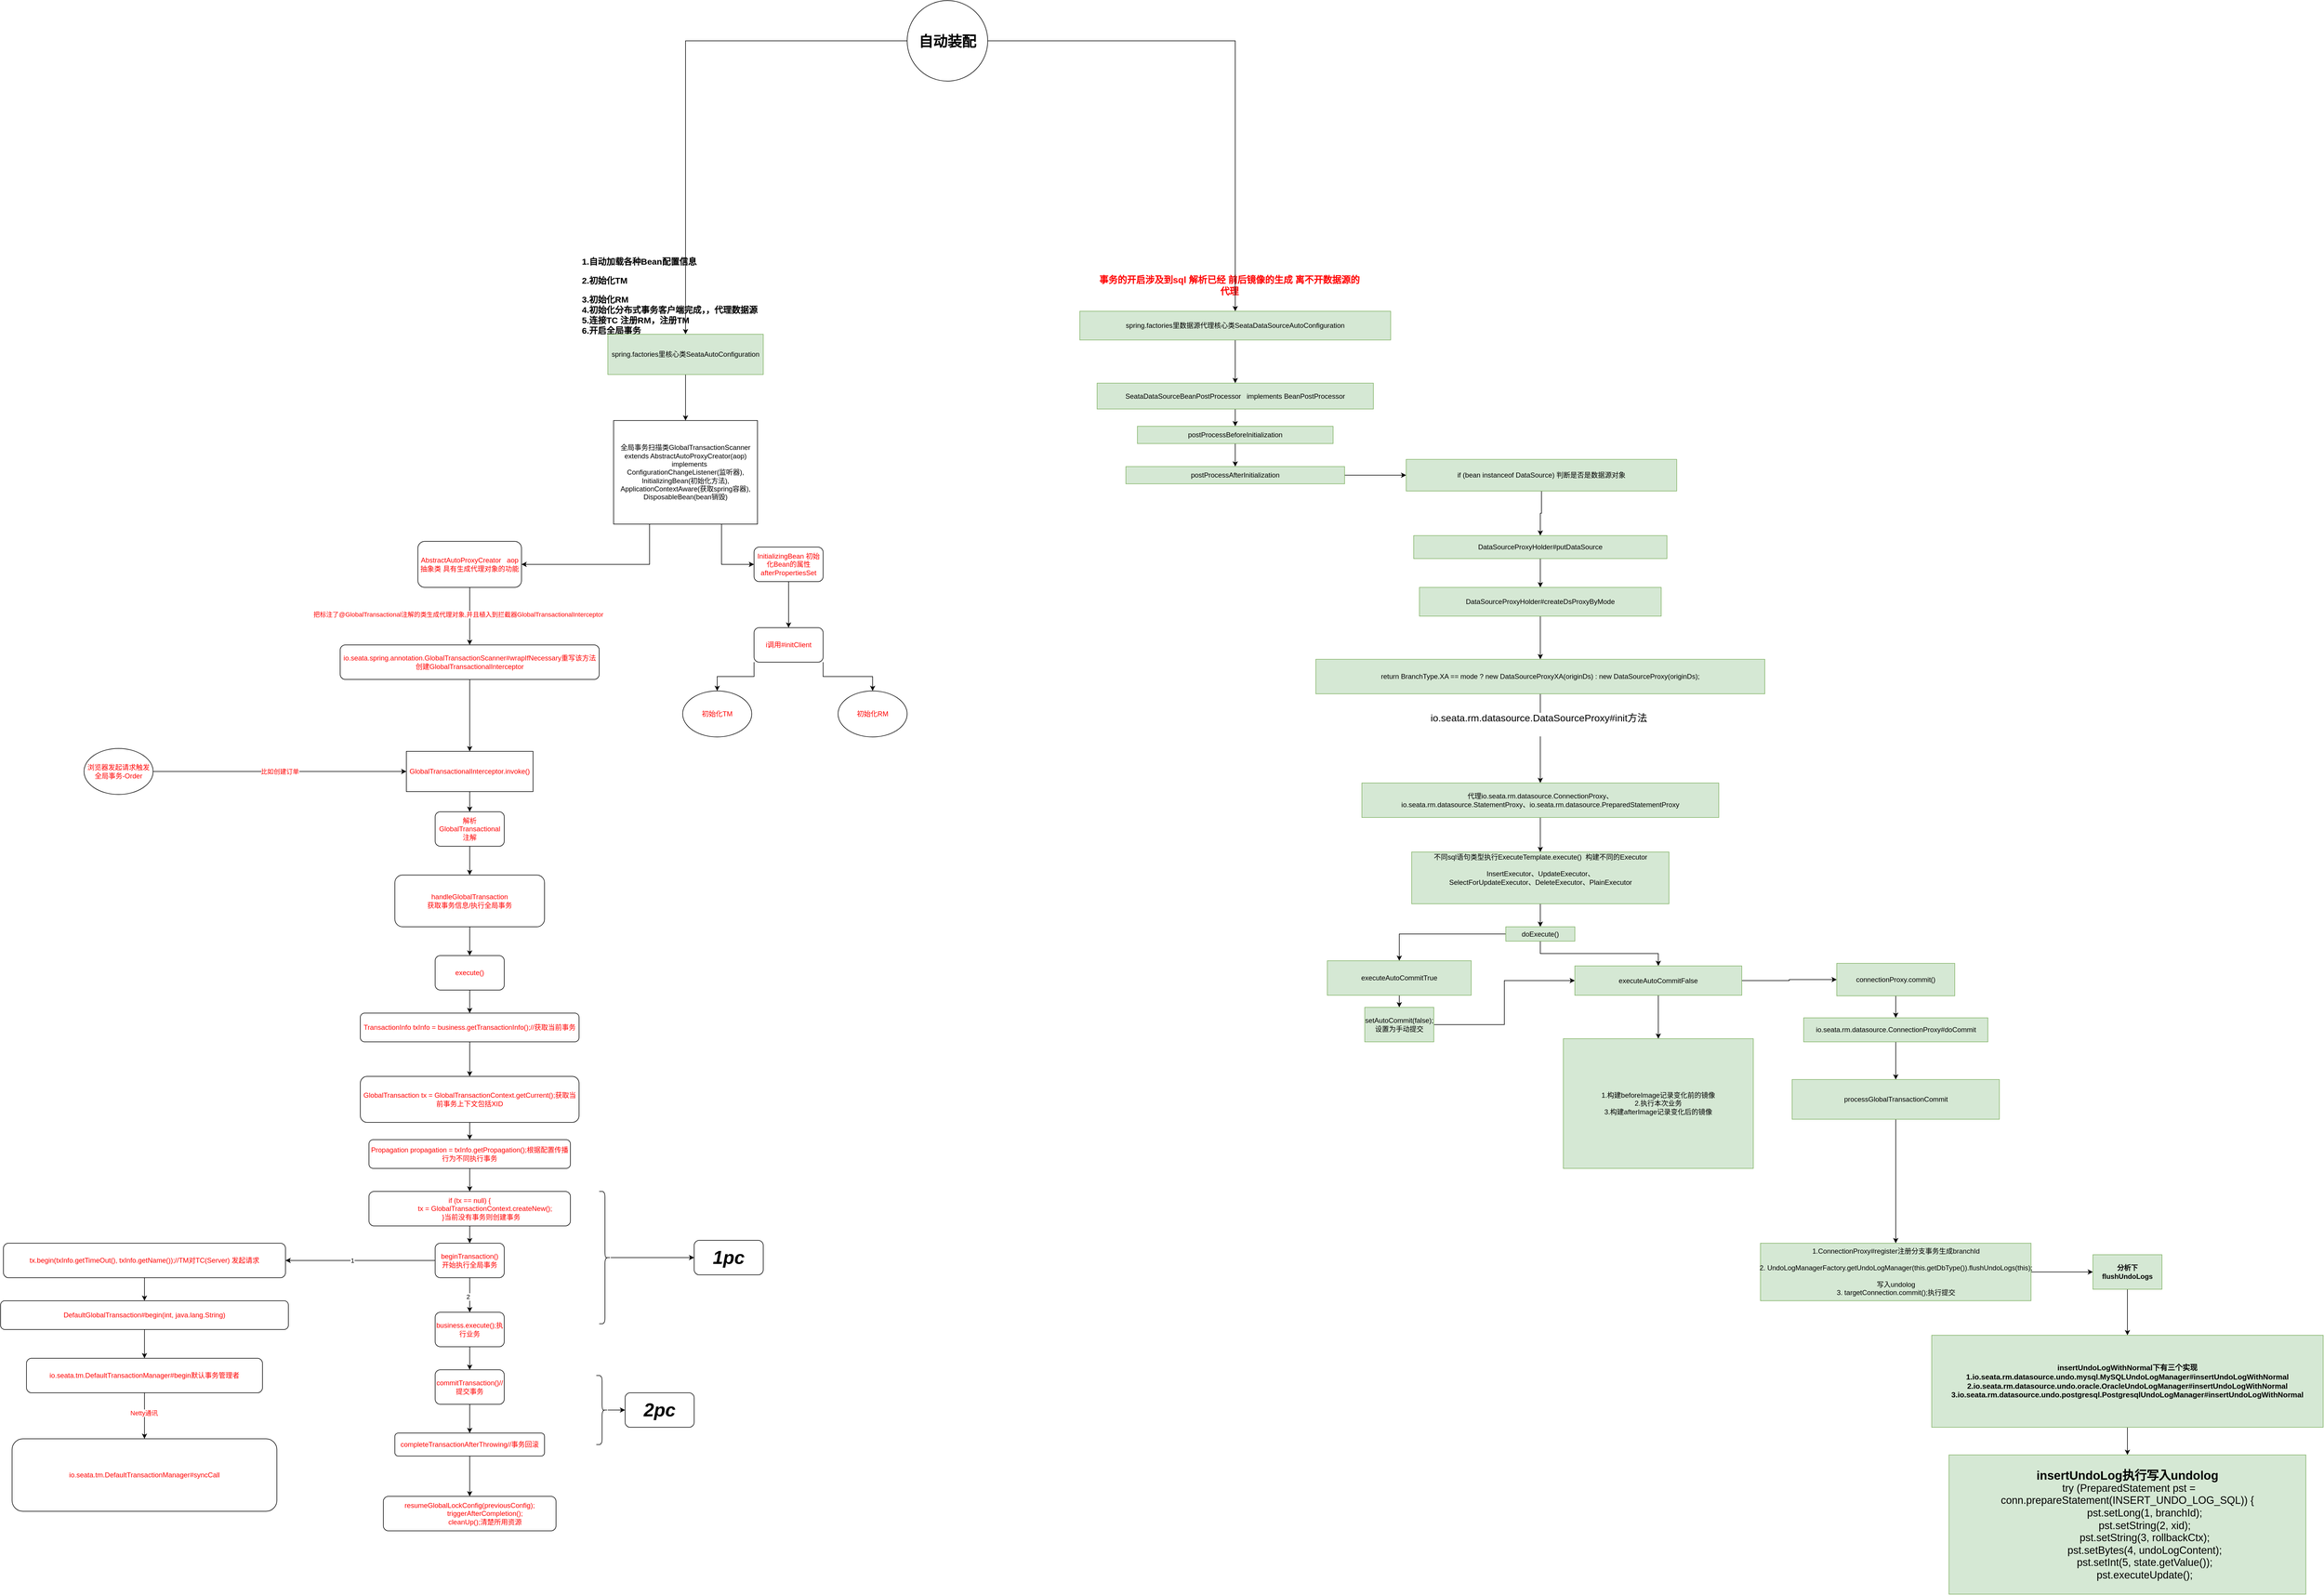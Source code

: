 <mxfile version="24.4.3" type="github">
  <diagram name="第 1 页" id="ZycuExzJnoT6AE0Q76C5">
    <mxGraphModel dx="2848" dy="1826" grid="1" gridSize="10" guides="1" tooltips="1" connect="1" arrows="1" fold="1" page="1" pageScale="1" pageWidth="827" pageHeight="1169" math="0" shadow="0">
      <root>
        <mxCell id="0" />
        <mxCell id="1" parent="0" />
        <mxCell id="teYCJ3rC2_9tq7Tjygq5-1" value="&lt;p style=&quot;font-size: 15px;&quot;&gt;&lt;font style=&quot;font-size: 15px;&quot;&gt;&lt;b&gt;1.自动加载各种Bean配置信息&lt;/b&gt;&lt;/font&gt;&lt;/p&gt;&lt;p style=&quot;font-size: 15px;&quot;&gt;&lt;span style=&quot;background-color: initial;&quot;&gt;&lt;font style=&quot;font-size: 15px;&quot;&gt;&lt;b&gt;2.初始化TM&lt;/b&gt;&lt;/font&gt;&lt;/span&gt;&lt;/p&gt;&lt;div style=&quot;font-size: 15px;&quot;&gt;&lt;font style=&quot;font-size: 15px;&quot;&gt;&lt;b&gt;3.初始化RM&lt;/b&gt;&lt;/font&gt;&lt;/div&gt;&lt;div style=&quot;font-size: 15px;&quot;&gt;&lt;font style=&quot;font-size: 15px;&quot;&gt;&lt;b&gt;4.初始化分布式事务客户端完成，，代理数据源&lt;/b&gt;&lt;/font&gt;&lt;/div&gt;&lt;div style=&quot;font-size: 15px;&quot;&gt;&lt;font style=&quot;font-size: 15px;&quot;&gt;&lt;b&gt;5.连接TC 注册RM，注册TM&lt;/b&gt;&lt;/font&gt;&lt;/div&gt;&lt;div style=&quot;font-size: 15px;&quot;&gt;&lt;font style=&quot;font-size: 15px;&quot;&gt;&lt;b&gt;6.开启全局事务&lt;/b&gt;&lt;/font&gt;&lt;/div&gt;" style="text;html=1;strokeColor=none;fillColor=none;spacing=5;spacingTop=-20;whiteSpace=wrap;overflow=hidden;rounded=0;" parent="1" vertex="1">
          <mxGeometry x="-10" y="-60" width="400" height="140" as="geometry" />
        </mxCell>
        <mxCell id="teYCJ3rC2_9tq7Tjygq5-4" value="" style="edgeStyle=orthogonalEdgeStyle;rounded=0;orthogonalLoop=1;jettySize=auto;html=1;" parent="1" source="teYCJ3rC2_9tq7Tjygq5-2" target="teYCJ3rC2_9tq7Tjygq5-3" edge="1">
          <mxGeometry relative="1" as="geometry" />
        </mxCell>
        <mxCell id="teYCJ3rC2_9tq7Tjygq5-2" value="spring.factories里核心类SeataAutoConfiguration" style="text;html=1;strokeColor=#82b366;fillColor=#d5e8d4;align=center;verticalAlign=middle;whiteSpace=wrap;rounded=0;" parent="1" vertex="1">
          <mxGeometry x="40" y="80" width="270" height="70" as="geometry" />
        </mxCell>
        <mxCell id="teYCJ3rC2_9tq7Tjygq5-8" style="edgeStyle=orthogonalEdgeStyle;rounded=0;orthogonalLoop=1;jettySize=auto;html=1;exitX=0.75;exitY=1;exitDx=0;exitDy=0;entryX=0;entryY=0.5;entryDx=0;entryDy=0;fontColor=#FF0000;" parent="1" source="teYCJ3rC2_9tq7Tjygq5-3" target="teYCJ3rC2_9tq7Tjygq5-6" edge="1">
          <mxGeometry relative="1" as="geometry" />
        </mxCell>
        <mxCell id="teYCJ3rC2_9tq7Tjygq5-9" style="edgeStyle=orthogonalEdgeStyle;rounded=0;orthogonalLoop=1;jettySize=auto;html=1;exitX=0.25;exitY=1;exitDx=0;exitDy=0;entryX=1;entryY=0.5;entryDx=0;entryDy=0;fontColor=#FF0000;" parent="1" source="teYCJ3rC2_9tq7Tjygq5-3" target="teYCJ3rC2_9tq7Tjygq5-5" edge="1">
          <mxGeometry relative="1" as="geometry" />
        </mxCell>
        <mxCell id="teYCJ3rC2_9tq7Tjygq5-3" value="全局事务扫描类GlobalTransactionScanner extends AbstractAutoProxyCreator(aop)&lt;div&gt;&amp;nbsp; &amp;nbsp; implements ConfigurationChangeListener(监听器), InitializingBean(初始化方法), ApplicationContextAware(获取spring容器), DisposableBean(bean销毁)&lt;/div&gt;" style="whiteSpace=wrap;html=1;" parent="1" vertex="1">
          <mxGeometry x="50" y="230" width="250" height="180" as="geometry" />
        </mxCell>
        <mxCell id="teYCJ3rC2_9tq7Tjygq5-11" value="" style="edgeStyle=orthogonalEdgeStyle;rounded=0;orthogonalLoop=1;jettySize=auto;html=1;fontColor=#FF0000;" parent="1" source="teYCJ3rC2_9tq7Tjygq5-5" target="teYCJ3rC2_9tq7Tjygq5-10" edge="1">
          <mxGeometry relative="1" as="geometry" />
        </mxCell>
        <mxCell id="teYCJ3rC2_9tq7Tjygq5-12" value="把标注了@GlobalTransactional注解的类生成代理对象,并且植入到拦截器GlobalTransactionalInterceptor" style="edgeLabel;html=1;align=center;verticalAlign=middle;resizable=0;points=[];fontColor=#FF0000;" parent="teYCJ3rC2_9tq7Tjygq5-11" vertex="1" connectable="0">
          <mxGeometry x="-0.064" y="1" relative="1" as="geometry">
            <mxPoint x="-21" as="offset" />
          </mxGeometry>
        </mxCell>
        <mxCell id="teYCJ3rC2_9tq7Tjygq5-5" value="&lt;font color=&quot;#ff0000&quot;&gt;AbstractAutoProxyCreator&amp;nbsp; &amp;nbsp;aop抽象类 具有生成代理对象的功能&lt;/font&gt;" style="rounded=1;whiteSpace=wrap;html=1;" parent="1" vertex="1">
          <mxGeometry x="-290" y="440" width="180" height="80" as="geometry" />
        </mxCell>
        <mxCell id="teYCJ3rC2_9tq7Tjygq5-14" value="" style="edgeStyle=orthogonalEdgeStyle;rounded=0;orthogonalLoop=1;jettySize=auto;html=1;fontColor=#FF0000;" parent="1" source="teYCJ3rC2_9tq7Tjygq5-6" target="teYCJ3rC2_9tq7Tjygq5-13" edge="1">
          <mxGeometry relative="1" as="geometry" />
        </mxCell>
        <mxCell id="teYCJ3rC2_9tq7Tjygq5-6" value="InitializingBean 初始化Bean的属性 afterPropertiesSet" style="rounded=1;whiteSpace=wrap;html=1;fontColor=#FF0000;" parent="1" vertex="1">
          <mxGeometry x="294" y="450" width="120" height="60" as="geometry" />
        </mxCell>
        <mxCell id="teYCJ3rC2_9tq7Tjygq5-23" style="edgeStyle=orthogonalEdgeStyle;rounded=0;orthogonalLoop=1;jettySize=auto;html=1;exitX=0.5;exitY=1;exitDx=0;exitDy=0;entryX=0.5;entryY=0;entryDx=0;entryDy=0;fontColor=#FF0000;" parent="1" source="teYCJ3rC2_9tq7Tjygq5-10" target="teYCJ3rC2_9tq7Tjygq5-20" edge="1">
          <mxGeometry relative="1" as="geometry" />
        </mxCell>
        <mxCell id="teYCJ3rC2_9tq7Tjygq5-10" value="io.seata.spring.annotation.GlobalTransactionScanner#wrapIfNecessary重写该方法&lt;br&gt;创建GlobalTransactionalInterceptor" style="rounded=1;whiteSpace=wrap;html=1;fontColor=#FF0000;" parent="1" vertex="1">
          <mxGeometry x="-425" y="620" width="450" height="60" as="geometry" />
        </mxCell>
        <mxCell id="teYCJ3rC2_9tq7Tjygq5-17" style="edgeStyle=orthogonalEdgeStyle;rounded=0;orthogonalLoop=1;jettySize=auto;html=1;exitX=0;exitY=1;exitDx=0;exitDy=0;fontColor=#FF0000;" parent="1" source="teYCJ3rC2_9tq7Tjygq5-13" target="teYCJ3rC2_9tq7Tjygq5-15" edge="1">
          <mxGeometry relative="1" as="geometry" />
        </mxCell>
        <mxCell id="teYCJ3rC2_9tq7Tjygq5-18" style="edgeStyle=orthogonalEdgeStyle;rounded=0;orthogonalLoop=1;jettySize=auto;html=1;exitX=1;exitY=1;exitDx=0;exitDy=0;fontColor=#FF0000;" parent="1" source="teYCJ3rC2_9tq7Tjygq5-13" target="teYCJ3rC2_9tq7Tjygq5-16" edge="1">
          <mxGeometry relative="1" as="geometry" />
        </mxCell>
        <mxCell id="teYCJ3rC2_9tq7Tjygq5-13" value="i调用#initClient" style="rounded=1;whiteSpace=wrap;html=1;fontColor=#FF0000;" parent="1" vertex="1">
          <mxGeometry x="294" y="590" width="120" height="60" as="geometry" />
        </mxCell>
        <mxCell id="teYCJ3rC2_9tq7Tjygq5-15" value="初始化TM" style="ellipse;whiteSpace=wrap;html=1;fontColor=#FF0000;" parent="1" vertex="1">
          <mxGeometry x="170" y="700" width="120" height="80" as="geometry" />
        </mxCell>
        <mxCell id="teYCJ3rC2_9tq7Tjygq5-16" value="初始化RM" style="ellipse;whiteSpace=wrap;html=1;fontColor=#FF0000;" parent="1" vertex="1">
          <mxGeometry x="440" y="700" width="120" height="80" as="geometry" />
        </mxCell>
        <mxCell id="teYCJ3rC2_9tq7Tjygq5-21" value="比如创建订单" style="edgeStyle=orthogonalEdgeStyle;rounded=0;orthogonalLoop=1;jettySize=auto;html=1;fontColor=#FF0000;" parent="1" source="teYCJ3rC2_9tq7Tjygq5-19" target="teYCJ3rC2_9tq7Tjygq5-20" edge="1">
          <mxGeometry relative="1" as="geometry" />
        </mxCell>
        <mxCell id="teYCJ3rC2_9tq7Tjygq5-19" value="浏览器发起请求触发全局事务-Order" style="ellipse;whiteSpace=wrap;html=1;fontColor=#FF0000;" parent="1" vertex="1">
          <mxGeometry x="-870" y="800" width="120" height="80" as="geometry" />
        </mxCell>
        <mxCell id="teYCJ3rC2_9tq7Tjygq5-25" value="" style="edgeStyle=orthogonalEdgeStyle;rounded=0;orthogonalLoop=1;jettySize=auto;html=1;fontColor=#FF0000;" parent="1" source="teYCJ3rC2_9tq7Tjygq5-20" target="teYCJ3rC2_9tq7Tjygq5-24" edge="1">
          <mxGeometry relative="1" as="geometry" />
        </mxCell>
        <mxCell id="teYCJ3rC2_9tq7Tjygq5-20" value="GlobalTransactionalInterceptor.invoke()" style="whiteSpace=wrap;html=1;fontColor=#FF0000;" parent="1" vertex="1">
          <mxGeometry x="-310" y="805" width="220" height="70" as="geometry" />
        </mxCell>
        <mxCell id="teYCJ3rC2_9tq7Tjygq5-27" value="" style="edgeStyle=orthogonalEdgeStyle;rounded=0;orthogonalLoop=1;jettySize=auto;html=1;fontColor=#FF0000;" parent="1" source="teYCJ3rC2_9tq7Tjygq5-24" target="teYCJ3rC2_9tq7Tjygq5-26" edge="1">
          <mxGeometry relative="1" as="geometry" />
        </mxCell>
        <mxCell id="teYCJ3rC2_9tq7Tjygq5-24" value="解析GlobalTransactional注解" style="rounded=1;whiteSpace=wrap;html=1;fontColor=#FF0000;" parent="1" vertex="1">
          <mxGeometry x="-260" y="910" width="120" height="60" as="geometry" />
        </mxCell>
        <mxCell id="teYCJ3rC2_9tq7Tjygq5-29" value="" style="edgeStyle=orthogonalEdgeStyle;rounded=0;orthogonalLoop=1;jettySize=auto;html=1;fontColor=#FF0000;" parent="1" source="teYCJ3rC2_9tq7Tjygq5-26" target="teYCJ3rC2_9tq7Tjygq5-28" edge="1">
          <mxGeometry relative="1" as="geometry" />
        </mxCell>
        <mxCell id="teYCJ3rC2_9tq7Tjygq5-26" value="handleGlobalTransaction&lt;br&gt;获取事务信息/执行全局事务" style="rounded=1;whiteSpace=wrap;html=1;fontColor=#FF0000;" parent="1" vertex="1">
          <mxGeometry x="-330" y="1020" width="260" height="90" as="geometry" />
        </mxCell>
        <mxCell id="teYCJ3rC2_9tq7Tjygq5-44" value="" style="edgeStyle=orthogonalEdgeStyle;rounded=0;orthogonalLoop=1;jettySize=auto;html=1;fontColor=#FF0000;" parent="1" source="teYCJ3rC2_9tq7Tjygq5-28" target="teYCJ3rC2_9tq7Tjygq5-40" edge="1">
          <mxGeometry relative="1" as="geometry" />
        </mxCell>
        <mxCell id="teYCJ3rC2_9tq7Tjygq5-28" value="execute()" style="rounded=1;whiteSpace=wrap;html=1;fontColor=#FF0000;" parent="1" vertex="1">
          <mxGeometry x="-260" y="1160" width="120" height="60" as="geometry" />
        </mxCell>
        <mxCell id="teYCJ3rC2_9tq7Tjygq5-33" value="" style="edgeStyle=orthogonalEdgeStyle;rounded=0;orthogonalLoop=1;jettySize=auto;html=1;fontColor=#FF0000;" parent="1" source="teYCJ3rC2_9tq7Tjygq5-30" target="teYCJ3rC2_9tq7Tjygq5-32" edge="1">
          <mxGeometry relative="1" as="geometry" />
        </mxCell>
        <mxCell id="bbbpKGn0UcV9-m-uiWOn-2" value="2" style="edgeLabel;html=1;align=center;verticalAlign=middle;resizable=0;points=[];" vertex="1" connectable="0" parent="teYCJ3rC2_9tq7Tjygq5-33">
          <mxGeometry x="0.079" y="-3" relative="1" as="geometry">
            <mxPoint as="offset" />
          </mxGeometry>
        </mxCell>
        <mxCell id="teYCJ3rC2_9tq7Tjygq5-57" value="" style="edgeStyle=orthogonalEdgeStyle;rounded=0;orthogonalLoop=1;jettySize=auto;html=1;fontColor=#FF0000;" parent="1" source="teYCJ3rC2_9tq7Tjygq5-30" target="teYCJ3rC2_9tq7Tjygq5-56" edge="1">
          <mxGeometry relative="1" as="geometry" />
        </mxCell>
        <mxCell id="bbbpKGn0UcV9-m-uiWOn-1" value="1" style="edgeLabel;html=1;align=center;verticalAlign=middle;resizable=0;points=[];" vertex="1" connectable="0" parent="teYCJ3rC2_9tq7Tjygq5-57">
          <mxGeometry x="0.111" relative="1" as="geometry">
            <mxPoint as="offset" />
          </mxGeometry>
        </mxCell>
        <mxCell id="teYCJ3rC2_9tq7Tjygq5-30" value="beginTransaction()&lt;br&gt;开始执行全局事务" style="rounded=1;whiteSpace=wrap;html=1;fontColor=#FF0000;" parent="1" vertex="1">
          <mxGeometry x="-260" y="1660" width="120" height="60" as="geometry" />
        </mxCell>
        <mxCell id="teYCJ3rC2_9tq7Tjygq5-45" value="" style="edgeStyle=orthogonalEdgeStyle;rounded=0;orthogonalLoop=1;jettySize=auto;html=1;fontColor=#FF0000;" parent="1" source="teYCJ3rC2_9tq7Tjygq5-32" target="teYCJ3rC2_9tq7Tjygq5-36" edge="1">
          <mxGeometry relative="1" as="geometry" />
        </mxCell>
        <mxCell id="teYCJ3rC2_9tq7Tjygq5-32" value="business.execute();执行业务" style="rounded=1;whiteSpace=wrap;html=1;fontColor=#FF0000;" parent="1" vertex="1">
          <mxGeometry x="-260" y="1780" width="120" height="60" as="geometry" />
        </mxCell>
        <mxCell id="teYCJ3rC2_9tq7Tjygq5-43" value="" style="edgeStyle=orthogonalEdgeStyle;rounded=0;orthogonalLoop=1;jettySize=auto;html=1;fontColor=#FF0000;" parent="1" source="teYCJ3rC2_9tq7Tjygq5-34" target="teYCJ3rC2_9tq7Tjygq5-38" edge="1">
          <mxGeometry relative="1" as="geometry" />
        </mxCell>
        <mxCell id="teYCJ3rC2_9tq7Tjygq5-34" value="completeTransactionAfterThrowing//事务回滚" style="rounded=1;whiteSpace=wrap;html=1;fontColor=#FF0000;" parent="1" vertex="1">
          <mxGeometry x="-330" y="1990" width="260" height="40" as="geometry" />
        </mxCell>
        <mxCell id="teYCJ3rC2_9tq7Tjygq5-42" value="" style="edgeStyle=orthogonalEdgeStyle;rounded=0;orthogonalLoop=1;jettySize=auto;html=1;fontColor=#FF0000;" parent="1" source="teYCJ3rC2_9tq7Tjygq5-36" target="teYCJ3rC2_9tq7Tjygq5-34" edge="1">
          <mxGeometry relative="1" as="geometry" />
        </mxCell>
        <mxCell id="teYCJ3rC2_9tq7Tjygq5-36" value="commitTransaction()//提交事务" style="rounded=1;whiteSpace=wrap;html=1;fontColor=#FF0000;" parent="1" vertex="1">
          <mxGeometry x="-260" y="1880" width="120" height="60" as="geometry" />
        </mxCell>
        <mxCell id="teYCJ3rC2_9tq7Tjygq5-38" value="&lt;div&gt;resumeGlobalLockConfig(previousConfig);&lt;/div&gt;&lt;div&gt;&amp;nbsp; &amp;nbsp; &amp;nbsp; &amp;nbsp; &amp;nbsp; &amp;nbsp; &amp;nbsp; &amp;nbsp; triggerAfterCompletion();&lt;/div&gt;&amp;nbsp; &amp;nbsp; &amp;nbsp; &amp;nbsp; &amp;nbsp; &amp;nbsp; &amp;nbsp; &amp;nbsp; cleanUp();清楚所用资源" style="rounded=1;whiteSpace=wrap;html=1;fontColor=#FF0000;" parent="1" vertex="1">
          <mxGeometry x="-350" y="2100" width="300" height="60" as="geometry" />
        </mxCell>
        <mxCell id="teYCJ3rC2_9tq7Tjygq5-48" value="" style="edgeStyle=orthogonalEdgeStyle;rounded=0;orthogonalLoop=1;jettySize=auto;html=1;fontColor=#FF0000;" parent="1" source="teYCJ3rC2_9tq7Tjygq5-40" target="teYCJ3rC2_9tq7Tjygq5-47" edge="1">
          <mxGeometry relative="1" as="geometry" />
        </mxCell>
        <mxCell id="teYCJ3rC2_9tq7Tjygq5-40" value="TransactionInfo txInfo = business.getTransactionInfo();//获取当前事务" style="rounded=1;whiteSpace=wrap;html=1;fontColor=#FF0000;" parent="1" vertex="1">
          <mxGeometry x="-390" y="1260" width="380" height="50" as="geometry" />
        </mxCell>
        <mxCell id="teYCJ3rC2_9tq7Tjygq5-50" value="" style="edgeStyle=orthogonalEdgeStyle;rounded=0;orthogonalLoop=1;jettySize=auto;html=1;fontColor=#FF0000;" parent="1" source="teYCJ3rC2_9tq7Tjygq5-47" target="teYCJ3rC2_9tq7Tjygq5-49" edge="1">
          <mxGeometry relative="1" as="geometry" />
        </mxCell>
        <mxCell id="teYCJ3rC2_9tq7Tjygq5-47" value="GlobalTransaction tx = GlobalTransactionContext.getCurrent();获取当前事务上下文包括XID" style="rounded=1;whiteSpace=wrap;html=1;fontColor=#FF0000;" parent="1" vertex="1">
          <mxGeometry x="-390" y="1370" width="380" height="80" as="geometry" />
        </mxCell>
        <mxCell id="teYCJ3rC2_9tq7Tjygq5-52" value="" style="edgeStyle=orthogonalEdgeStyle;rounded=0;orthogonalLoop=1;jettySize=auto;html=1;fontColor=#FF0000;" parent="1" source="teYCJ3rC2_9tq7Tjygq5-49" target="teYCJ3rC2_9tq7Tjygq5-51" edge="1">
          <mxGeometry relative="1" as="geometry" />
        </mxCell>
        <mxCell id="teYCJ3rC2_9tq7Tjygq5-49" value="Propagation propagation = txInfo.getPropagation();根据配置传播行为不同执行事务" style="rounded=1;whiteSpace=wrap;html=1;fontColor=#FF0000;" parent="1" vertex="1">
          <mxGeometry x="-375" y="1480" width="350" height="50" as="geometry" />
        </mxCell>
        <mxCell id="teYCJ3rC2_9tq7Tjygq5-55" style="edgeStyle=orthogonalEdgeStyle;rounded=0;orthogonalLoop=1;jettySize=auto;html=1;exitX=0.5;exitY=1;exitDx=0;exitDy=0;entryX=0.5;entryY=0;entryDx=0;entryDy=0;fontColor=#FF0000;" parent="1" source="teYCJ3rC2_9tq7Tjygq5-51" target="teYCJ3rC2_9tq7Tjygq5-30" edge="1">
          <mxGeometry relative="1" as="geometry" />
        </mxCell>
        <mxCell id="teYCJ3rC2_9tq7Tjygq5-51" value="&lt;div&gt;if (tx == null) {&lt;/div&gt;&lt;div&gt;&amp;nbsp; &amp;nbsp; &amp;nbsp; &amp;nbsp; &amp;nbsp; &amp;nbsp; &amp;nbsp; &amp;nbsp; tx = GlobalTransactionContext.createNew();&lt;/div&gt;&lt;div&gt;&amp;nbsp; &amp;nbsp; &amp;nbsp; &amp;nbsp; &amp;nbsp; &amp;nbsp; }当前没有事务则创建事务&lt;/div&gt;" style="rounded=1;whiteSpace=wrap;html=1;fontColor=#FF0000;" parent="1" vertex="1">
          <mxGeometry x="-375" y="1570" width="350" height="60" as="geometry" />
        </mxCell>
        <mxCell id="teYCJ3rC2_9tq7Tjygq5-59" value="" style="edgeStyle=orthogonalEdgeStyle;rounded=0;orthogonalLoop=1;jettySize=auto;html=1;fontColor=#FF0000;" parent="1" source="teYCJ3rC2_9tq7Tjygq5-56" target="teYCJ3rC2_9tq7Tjygq5-58" edge="1">
          <mxGeometry relative="1" as="geometry" />
        </mxCell>
        <mxCell id="teYCJ3rC2_9tq7Tjygq5-56" value="tx.begin(txInfo.getTimeOut(), txInfo.getName());//TM对TC(Server) 发起请求" style="rounded=1;whiteSpace=wrap;html=1;fontColor=#FF0000;" parent="1" vertex="1">
          <mxGeometry x="-1010" y="1660" width="490" height="60" as="geometry" />
        </mxCell>
        <mxCell id="teYCJ3rC2_9tq7Tjygq5-61" value="" style="edgeStyle=orthogonalEdgeStyle;rounded=0;orthogonalLoop=1;jettySize=auto;html=1;fontColor=#FF0000;" parent="1" source="teYCJ3rC2_9tq7Tjygq5-58" target="teYCJ3rC2_9tq7Tjygq5-60" edge="1">
          <mxGeometry relative="1" as="geometry" />
        </mxCell>
        <mxCell id="teYCJ3rC2_9tq7Tjygq5-58" value="DefaultGlobalTransaction#begin(int, java.lang.String)" style="rounded=1;whiteSpace=wrap;html=1;fontColor=#FF0000;" parent="1" vertex="1">
          <mxGeometry x="-1015" y="1760" width="500" height="50" as="geometry" />
        </mxCell>
        <mxCell id="teYCJ3rC2_9tq7Tjygq5-63" value="" style="edgeStyle=orthogonalEdgeStyle;rounded=0;orthogonalLoop=1;jettySize=auto;html=1;fontColor=#FF0000;" parent="1" source="teYCJ3rC2_9tq7Tjygq5-60" target="teYCJ3rC2_9tq7Tjygq5-62" edge="1">
          <mxGeometry relative="1" as="geometry" />
        </mxCell>
        <mxCell id="teYCJ3rC2_9tq7Tjygq5-64" value="Netty通讯" style="edgeLabel;html=1;align=center;verticalAlign=middle;resizable=0;points=[];fontColor=#FF0000;" parent="teYCJ3rC2_9tq7Tjygq5-63" vertex="1" connectable="0">
          <mxGeometry x="-0.146" y="-1" relative="1" as="geometry">
            <mxPoint y="1" as="offset" />
          </mxGeometry>
        </mxCell>
        <mxCell id="teYCJ3rC2_9tq7Tjygq5-60" value="io.seata.tm.DefaultTransactionManager#begin默认事务管理者" style="rounded=1;whiteSpace=wrap;html=1;fontColor=#FF0000;" parent="1" vertex="1">
          <mxGeometry x="-970" y="1860" width="410" height="60" as="geometry" />
        </mxCell>
        <mxCell id="teYCJ3rC2_9tq7Tjygq5-62" value="io.seata.tm.DefaultTransactionManager#syncCall" style="rounded=1;whiteSpace=wrap;html=1;fontColor=#FF0000;" parent="1" vertex="1">
          <mxGeometry x="-995" y="2000" width="460" height="126" as="geometry" />
        </mxCell>
        <mxCell id="bbbpKGn0UcV9-m-uiWOn-11" value="" style="edgeStyle=orthogonalEdgeStyle;rounded=0;orthogonalLoop=1;jettySize=auto;html=1;" edge="1" parent="1" source="teYCJ3rC2_9tq7Tjygq5-65" target="bbbpKGn0UcV9-m-uiWOn-10">
          <mxGeometry relative="1" as="geometry" />
        </mxCell>
        <mxCell id="teYCJ3rC2_9tq7Tjygq5-65" value="spring.factories里数据源代理核心类SeataDataSourceAutoConfiguration" style="text;html=1;strokeColor=#82b366;fillColor=#d5e8d4;align=center;verticalAlign=middle;whiteSpace=wrap;rounded=0;" parent="1" vertex="1">
          <mxGeometry x="860" y="40" width="540" height="50" as="geometry" />
        </mxCell>
        <mxCell id="teYCJ3rC2_9tq7Tjygq5-66" value="&lt;font style=&quot;font-size: 16px;&quot;&gt;&lt;b&gt;事务的开启涉及到sql 解析已经 前后镜像的生成 离不开数据源的代理&lt;/b&gt;&lt;/font&gt;" style="text;html=1;strokeColor=none;fillColor=none;align=center;verticalAlign=middle;whiteSpace=wrap;rounded=0;fontColor=#FF0000;" parent="1" vertex="1">
          <mxGeometry x="890" y="-40" width="460" height="70" as="geometry" />
        </mxCell>
        <mxCell id="bbbpKGn0UcV9-m-uiWOn-5" value="" style="edgeStyle=orthogonalEdgeStyle;rounded=0;orthogonalLoop=1;jettySize=auto;html=1;" edge="1" parent="1" source="bbbpKGn0UcV9-m-uiWOn-3" target="bbbpKGn0UcV9-m-uiWOn-4">
          <mxGeometry relative="1" as="geometry" />
        </mxCell>
        <mxCell id="bbbpKGn0UcV9-m-uiWOn-3" value="" style="shape=curlyBracket;whiteSpace=wrap;html=1;rounded=1;labelPosition=left;verticalLabelPosition=middle;align=right;verticalAlign=middle;rotation=-180;size=0.5;" vertex="1" parent="1">
          <mxGeometry x="25" y="1570" width="20" height="230" as="geometry" />
        </mxCell>
        <mxCell id="bbbpKGn0UcV9-m-uiWOn-4" value="&lt;b&gt;&lt;font style=&quot;font-size: 32px;&quot;&gt;&lt;i&gt;1pc&lt;/i&gt;&lt;/font&gt;&lt;/b&gt;" style="whiteSpace=wrap;html=1;align=center;rounded=1;" vertex="1" parent="1">
          <mxGeometry x="190" y="1655" width="120" height="60" as="geometry" />
        </mxCell>
        <mxCell id="bbbpKGn0UcV9-m-uiWOn-6" value="" style="edgeStyle=orthogonalEdgeStyle;rounded=0;orthogonalLoop=1;jettySize=auto;html=1;" edge="1" parent="1" source="bbbpKGn0UcV9-m-uiWOn-7" target="bbbpKGn0UcV9-m-uiWOn-8">
          <mxGeometry relative="1" as="geometry" />
        </mxCell>
        <mxCell id="bbbpKGn0UcV9-m-uiWOn-7" value="" style="shape=curlyBracket;whiteSpace=wrap;html=1;rounded=1;labelPosition=left;verticalLabelPosition=middle;align=right;verticalAlign=middle;rotation=-180;size=0.5;" vertex="1" parent="1">
          <mxGeometry x="20" y="1890" width="20" height="120" as="geometry" />
        </mxCell>
        <mxCell id="bbbpKGn0UcV9-m-uiWOn-8" value="&lt;b&gt;&lt;font style=&quot;font-size: 32px;&quot;&gt;&lt;i&gt;2pc&lt;/i&gt;&lt;/font&gt;&lt;/b&gt;" style="whiteSpace=wrap;html=1;align=center;rounded=1;" vertex="1" parent="1">
          <mxGeometry x="70" y="1920" width="120" height="60" as="geometry" />
        </mxCell>
        <mxCell id="bbbpKGn0UcV9-m-uiWOn-13" value="" style="edgeStyle=orthogonalEdgeStyle;rounded=0;orthogonalLoop=1;jettySize=auto;html=1;" edge="1" parent="1" source="bbbpKGn0UcV9-m-uiWOn-10" target="bbbpKGn0UcV9-m-uiWOn-12">
          <mxGeometry relative="1" as="geometry" />
        </mxCell>
        <mxCell id="bbbpKGn0UcV9-m-uiWOn-10" value="SeataDataSourceBeanPostProcessor&amp;nbsp; &amp;nbsp;implements BeanPostProcessor" style="whiteSpace=wrap;html=1;fillColor=#d5e8d4;strokeColor=#82b366;gradientColor=none;rounded=0;" vertex="1" parent="1">
          <mxGeometry x="890" y="165" width="480" height="45" as="geometry" />
        </mxCell>
        <mxCell id="bbbpKGn0UcV9-m-uiWOn-15" value="" style="edgeStyle=orthogonalEdgeStyle;rounded=0;orthogonalLoop=1;jettySize=auto;html=1;" edge="1" parent="1" source="bbbpKGn0UcV9-m-uiWOn-12" target="bbbpKGn0UcV9-m-uiWOn-14">
          <mxGeometry relative="1" as="geometry" />
        </mxCell>
        <mxCell id="bbbpKGn0UcV9-m-uiWOn-12" value="postProcessBeforeInitialization" style="whiteSpace=wrap;html=1;fillColor=#d5e8d4;strokeColor=#82b366;gradientColor=none;rounded=0;" vertex="1" parent="1">
          <mxGeometry x="960" y="240" width="340" height="30" as="geometry" />
        </mxCell>
        <mxCell id="bbbpKGn0UcV9-m-uiWOn-17" value="" style="edgeStyle=orthogonalEdgeStyle;rounded=0;orthogonalLoop=1;jettySize=auto;html=1;" edge="1" parent="1" source="bbbpKGn0UcV9-m-uiWOn-14" target="bbbpKGn0UcV9-m-uiWOn-16">
          <mxGeometry relative="1" as="geometry" />
        </mxCell>
        <mxCell id="bbbpKGn0UcV9-m-uiWOn-14" value="postProcessAfterInitialization" style="whiteSpace=wrap;html=1;fillColor=#d5e8d4;strokeColor=#82b366;gradientColor=none;rounded=0;" vertex="1" parent="1">
          <mxGeometry x="940" y="310" width="380" height="30" as="geometry" />
        </mxCell>
        <mxCell id="bbbpKGn0UcV9-m-uiWOn-19" value="" style="edgeStyle=orthogonalEdgeStyle;rounded=0;orthogonalLoop=1;jettySize=auto;html=1;" edge="1" parent="1" source="bbbpKGn0UcV9-m-uiWOn-16" target="bbbpKGn0UcV9-m-uiWOn-18">
          <mxGeometry relative="1" as="geometry" />
        </mxCell>
        <mxCell id="bbbpKGn0UcV9-m-uiWOn-16" value="if (bean instanceof DataSource) 判断是否是数据源对象" style="whiteSpace=wrap;html=1;fillColor=#d5e8d4;strokeColor=#82b366;gradientColor=none;rounded=0;" vertex="1" parent="1">
          <mxGeometry x="1427" y="297.5" width="470" height="55" as="geometry" />
        </mxCell>
        <mxCell id="bbbpKGn0UcV9-m-uiWOn-21" value="" style="edgeStyle=orthogonalEdgeStyle;rounded=0;orthogonalLoop=1;jettySize=auto;html=1;" edge="1" parent="1" source="bbbpKGn0UcV9-m-uiWOn-18" target="bbbpKGn0UcV9-m-uiWOn-20">
          <mxGeometry relative="1" as="geometry" />
        </mxCell>
        <mxCell id="bbbpKGn0UcV9-m-uiWOn-18" value="DataSourceProxyHolder#putDataSource" style="whiteSpace=wrap;html=1;fillColor=#d5e8d4;strokeColor=#82b366;gradientColor=none;rounded=0;" vertex="1" parent="1">
          <mxGeometry x="1440" y="430" width="440" height="40" as="geometry" />
        </mxCell>
        <mxCell id="bbbpKGn0UcV9-m-uiWOn-24" value="" style="edgeStyle=orthogonalEdgeStyle;rounded=0;orthogonalLoop=1;jettySize=auto;html=1;" edge="1" parent="1" source="bbbpKGn0UcV9-m-uiWOn-20" target="bbbpKGn0UcV9-m-uiWOn-23">
          <mxGeometry relative="1" as="geometry" />
        </mxCell>
        <mxCell id="bbbpKGn0UcV9-m-uiWOn-20" value="DataSourceProxyHolder#createDsProxyByMode" style="whiteSpace=wrap;html=1;fillColor=#d5e8d4;strokeColor=#82b366;gradientColor=none;rounded=0;" vertex="1" parent="1">
          <mxGeometry x="1450" y="520" width="420" height="50" as="geometry" />
        </mxCell>
        <mxCell id="bbbpKGn0UcV9-m-uiWOn-26" value="" style="edgeStyle=orthogonalEdgeStyle;rounded=0;orthogonalLoop=1;jettySize=auto;html=1;" edge="1" parent="1" source="bbbpKGn0UcV9-m-uiWOn-23" target="bbbpKGn0UcV9-m-uiWOn-25">
          <mxGeometry relative="1" as="geometry" />
        </mxCell>
        <mxCell id="bbbpKGn0UcV9-m-uiWOn-27" value="&lt;div style=&quot;font-size: 17px;&quot;&gt;&lt;font style=&quot;font-size: 17px;&quot;&gt;io.seata.rm.datasource.DataSourceProxy#init方法&lt;br&gt;&lt;/font&gt;&lt;/div&gt;&lt;div style=&quot;font-size: 17px;&quot;&gt;&lt;br&gt;&lt;/div&gt;" style="edgeLabel;html=1;align=center;verticalAlign=middle;resizable=0;points=[];" vertex="1" connectable="0" parent="bbbpKGn0UcV9-m-uiWOn-26">
          <mxGeometry x="-0.321" y="-3" relative="1" as="geometry">
            <mxPoint as="offset" />
          </mxGeometry>
        </mxCell>
        <mxCell id="bbbpKGn0UcV9-m-uiWOn-23" value="return BranchType.XA == mode ? new DataSourceProxyXA(originDs) : new DataSourceProxy(originDs);" style="whiteSpace=wrap;html=1;fillColor=#d5e8d4;strokeColor=#82b366;gradientColor=none;rounded=0;" vertex="1" parent="1">
          <mxGeometry x="1270" y="645" width="780" height="60" as="geometry" />
        </mxCell>
        <mxCell id="bbbpKGn0UcV9-m-uiWOn-29" value="" style="edgeStyle=orthogonalEdgeStyle;rounded=0;orthogonalLoop=1;jettySize=auto;html=1;" edge="1" parent="1" source="bbbpKGn0UcV9-m-uiWOn-25" target="bbbpKGn0UcV9-m-uiWOn-28">
          <mxGeometry relative="1" as="geometry" />
        </mxCell>
        <mxCell id="bbbpKGn0UcV9-m-uiWOn-25" value="代理io.seata.rm.datasource.ConnectionProxy、&lt;div&gt;io.seata.rm.datasource.StatementProxy、io.seata.rm.datasource.PreparedStatementProxy&lt;br&gt;&lt;/div&gt;" style="whiteSpace=wrap;html=1;fillColor=#d5e8d4;strokeColor=#82b366;gradientColor=none;rounded=0;" vertex="1" parent="1">
          <mxGeometry x="1350" y="860" width="620" height="60" as="geometry" />
        </mxCell>
        <mxCell id="bbbpKGn0UcV9-m-uiWOn-31" value="" style="edgeStyle=orthogonalEdgeStyle;rounded=0;orthogonalLoop=1;jettySize=auto;html=1;" edge="1" parent="1" source="bbbpKGn0UcV9-m-uiWOn-28" target="bbbpKGn0UcV9-m-uiWOn-30">
          <mxGeometry relative="1" as="geometry" />
        </mxCell>
        <mxCell id="bbbpKGn0UcV9-m-uiWOn-28" value="不同sql语句类型执行ExecuteTemplate.execute()&amp;nbsp; 构建不同的Executor&lt;div&gt;&lt;br&gt;&lt;/div&gt;&lt;div&gt;InsertExecutor、&lt;span style=&quot;background-color: initial;&quot;&gt;UpdateExecutor、&lt;/span&gt;&lt;/div&gt;&lt;div&gt;&lt;span style=&quot;background-color: initial;&quot;&gt;SelectForUpdateExecutor、&lt;/span&gt;&lt;span style=&quot;background-color: initial;&quot;&gt;DeleteExecutor、&lt;/span&gt;&lt;span style=&quot;background-color: initial;&quot;&gt;PlainExecutor&lt;/span&gt;&lt;br&gt;&lt;/div&gt;&lt;div&gt;&lt;br&gt;&lt;/div&gt;&lt;div&gt;&lt;br&gt;&lt;/div&gt;" style="whiteSpace=wrap;html=1;fillColor=#d5e8d4;strokeColor=#82b366;gradientColor=none;rounded=0;" vertex="1" parent="1">
          <mxGeometry x="1436.5" y="980" width="447" height="90" as="geometry" />
        </mxCell>
        <mxCell id="bbbpKGn0UcV9-m-uiWOn-33" value="" style="edgeStyle=orthogonalEdgeStyle;rounded=0;orthogonalLoop=1;jettySize=auto;html=1;" edge="1" parent="1" source="bbbpKGn0UcV9-m-uiWOn-30" target="bbbpKGn0UcV9-m-uiWOn-32">
          <mxGeometry relative="1" as="geometry" />
        </mxCell>
        <mxCell id="bbbpKGn0UcV9-m-uiWOn-35" value="" style="edgeStyle=orthogonalEdgeStyle;rounded=0;orthogonalLoop=1;jettySize=auto;html=1;" edge="1" parent="1" source="bbbpKGn0UcV9-m-uiWOn-30" target="bbbpKGn0UcV9-m-uiWOn-34">
          <mxGeometry relative="1" as="geometry" />
        </mxCell>
        <mxCell id="bbbpKGn0UcV9-m-uiWOn-30" value="doExecute()" style="whiteSpace=wrap;html=1;fillColor=#d5e8d4;strokeColor=#82b366;gradientColor=none;rounded=0;" vertex="1" parent="1">
          <mxGeometry x="1600" y="1110" width="120" height="25" as="geometry" />
        </mxCell>
        <mxCell id="bbbpKGn0UcV9-m-uiWOn-37" value="" style="edgeStyle=orthogonalEdgeStyle;rounded=0;orthogonalLoop=1;jettySize=auto;html=1;" edge="1" parent="1" source="bbbpKGn0UcV9-m-uiWOn-32" target="bbbpKGn0UcV9-m-uiWOn-36">
          <mxGeometry relative="1" as="geometry" />
        </mxCell>
        <mxCell id="bbbpKGn0UcV9-m-uiWOn-32" value="executeAutoCommitTrue" style="whiteSpace=wrap;html=1;fillColor=#d5e8d4;strokeColor=#82b366;gradientColor=none;rounded=0;" vertex="1" parent="1">
          <mxGeometry x="1290" y="1169" width="250" height="60" as="geometry" />
        </mxCell>
        <mxCell id="bbbpKGn0UcV9-m-uiWOn-40" value="" style="edgeStyle=orthogonalEdgeStyle;rounded=0;orthogonalLoop=1;jettySize=auto;html=1;" edge="1" parent="1" source="bbbpKGn0UcV9-m-uiWOn-34" target="bbbpKGn0UcV9-m-uiWOn-39">
          <mxGeometry relative="1" as="geometry" />
        </mxCell>
        <mxCell id="bbbpKGn0UcV9-m-uiWOn-42" value="" style="edgeStyle=orthogonalEdgeStyle;rounded=0;orthogonalLoop=1;jettySize=auto;html=1;" edge="1" parent="1" source="bbbpKGn0UcV9-m-uiWOn-34" target="bbbpKGn0UcV9-m-uiWOn-41">
          <mxGeometry relative="1" as="geometry" />
        </mxCell>
        <mxCell id="bbbpKGn0UcV9-m-uiWOn-34" value="executeAutoCommitFalse" style="whiteSpace=wrap;html=1;fillColor=#d5e8d4;strokeColor=#82b366;gradientColor=none;rounded=0;" vertex="1" parent="1">
          <mxGeometry x="1720" y="1178" width="290" height="51" as="geometry" />
        </mxCell>
        <mxCell id="bbbpKGn0UcV9-m-uiWOn-38" style="edgeStyle=orthogonalEdgeStyle;rounded=0;orthogonalLoop=1;jettySize=auto;html=1;exitX=1;exitY=0.5;exitDx=0;exitDy=0;entryX=0;entryY=0.5;entryDx=0;entryDy=0;" edge="1" parent="1" source="bbbpKGn0UcV9-m-uiWOn-36" target="bbbpKGn0UcV9-m-uiWOn-34">
          <mxGeometry relative="1" as="geometry" />
        </mxCell>
        <mxCell id="bbbpKGn0UcV9-m-uiWOn-36" value="setAutoCommit(false);设置为手动提交" style="whiteSpace=wrap;html=1;fillColor=#d5e8d4;strokeColor=#82b366;gradientColor=none;rounded=0;" vertex="1" parent="1">
          <mxGeometry x="1355" y="1250" width="120" height="60" as="geometry" />
        </mxCell>
        <mxCell id="bbbpKGn0UcV9-m-uiWOn-39" value="1.构建beforeImage记录变化前的镜像&lt;div&gt;2.执行本次业务&lt;/div&gt;&lt;div&gt;3.构建afterImage记录变化后的镜像&lt;/div&gt;" style="whiteSpace=wrap;html=1;fillColor=#d5e8d4;strokeColor=#82b366;gradientColor=none;rounded=0;" vertex="1" parent="1">
          <mxGeometry x="1700" y="1304.5" width="330" height="225.5" as="geometry" />
        </mxCell>
        <mxCell id="bbbpKGn0UcV9-m-uiWOn-44" value="" style="edgeStyle=orthogonalEdgeStyle;rounded=0;orthogonalLoop=1;jettySize=auto;html=1;" edge="1" parent="1" source="bbbpKGn0UcV9-m-uiWOn-41" target="bbbpKGn0UcV9-m-uiWOn-43">
          <mxGeometry relative="1" as="geometry" />
        </mxCell>
        <mxCell id="bbbpKGn0UcV9-m-uiWOn-41" value="connectionProxy.commit()" style="whiteSpace=wrap;html=1;fillColor=#d5e8d4;strokeColor=#82b366;gradientColor=none;rounded=0;" vertex="1" parent="1">
          <mxGeometry x="2175" y="1173.5" width="205" height="56.5" as="geometry" />
        </mxCell>
        <mxCell id="bbbpKGn0UcV9-m-uiWOn-46" value="" style="edgeStyle=orthogonalEdgeStyle;rounded=0;orthogonalLoop=1;jettySize=auto;html=1;" edge="1" parent="1" source="bbbpKGn0UcV9-m-uiWOn-43" target="bbbpKGn0UcV9-m-uiWOn-45">
          <mxGeometry relative="1" as="geometry" />
        </mxCell>
        <mxCell id="bbbpKGn0UcV9-m-uiWOn-43" value="io.seata.rm.datasource.ConnectionProxy#doCommit" style="whiteSpace=wrap;html=1;fillColor=#d5e8d4;strokeColor=#82b366;gradientColor=none;rounded=0;" vertex="1" parent="1">
          <mxGeometry x="2117.5" y="1268.25" width="320" height="41.75" as="geometry" />
        </mxCell>
        <mxCell id="bbbpKGn0UcV9-m-uiWOn-48" value="" style="edgeStyle=orthogonalEdgeStyle;rounded=0;orthogonalLoop=1;jettySize=auto;html=1;" edge="1" parent="1" source="bbbpKGn0UcV9-m-uiWOn-45" target="bbbpKGn0UcV9-m-uiWOn-47">
          <mxGeometry relative="1" as="geometry" />
        </mxCell>
        <mxCell id="bbbpKGn0UcV9-m-uiWOn-45" value="processGlobalTransactionCommit" style="whiteSpace=wrap;html=1;fillColor=#d5e8d4;strokeColor=#82b366;gradientColor=none;rounded=0;" vertex="1" parent="1">
          <mxGeometry x="2097.5" y="1375.44" width="360" height="69.12" as="geometry" />
        </mxCell>
        <mxCell id="bbbpKGn0UcV9-m-uiWOn-50" value="" style="edgeStyle=orthogonalEdgeStyle;rounded=0;orthogonalLoop=1;jettySize=auto;html=1;" edge="1" parent="1" source="bbbpKGn0UcV9-m-uiWOn-47" target="bbbpKGn0UcV9-m-uiWOn-49">
          <mxGeometry relative="1" as="geometry" />
        </mxCell>
        <mxCell id="bbbpKGn0UcV9-m-uiWOn-47" value="1.ConnectionProxy#register注册分支事务生成branchId&lt;div&gt;&lt;br&gt;&lt;/div&gt;&lt;div&gt;2.&amp;nbsp;UndoLogManagerFactory.getUndoLogManager(this.getDbType()).flushUndoLogs(this);&lt;/div&gt;&lt;div&gt;&lt;br&gt;&lt;/div&gt;&lt;div&gt;写入undolog&lt;/div&gt;&lt;div&gt;3.&amp;nbsp;targetConnection.commit();执行提交&lt;/div&gt;" style="whiteSpace=wrap;html=1;fillColor=#d5e8d4;strokeColor=#82b366;gradientColor=none;rounded=0;" vertex="1" parent="1">
          <mxGeometry x="2042.5" y="1660" width="470" height="100" as="geometry" />
        </mxCell>
        <mxCell id="bbbpKGn0UcV9-m-uiWOn-52" value="" style="edgeStyle=orthogonalEdgeStyle;rounded=0;orthogonalLoop=1;jettySize=auto;html=1;" edge="1" parent="1" source="bbbpKGn0UcV9-m-uiWOn-49" target="bbbpKGn0UcV9-m-uiWOn-51">
          <mxGeometry relative="1" as="geometry" />
        </mxCell>
        <mxCell id="bbbpKGn0UcV9-m-uiWOn-49" value="&lt;b&gt;分析下flushUndoLogs&lt;/b&gt;" style="whiteSpace=wrap;html=1;fillColor=#d5e8d4;strokeColor=#82b366;gradientColor=none;rounded=0;" vertex="1" parent="1">
          <mxGeometry x="2620" y="1680" width="120" height="60" as="geometry" />
        </mxCell>
        <mxCell id="bbbpKGn0UcV9-m-uiWOn-54" value="" style="edgeStyle=orthogonalEdgeStyle;rounded=0;orthogonalLoop=1;jettySize=auto;html=1;" edge="1" parent="1" source="bbbpKGn0UcV9-m-uiWOn-51" target="bbbpKGn0UcV9-m-uiWOn-53">
          <mxGeometry relative="1" as="geometry" />
        </mxCell>
        <mxCell id="bbbpKGn0UcV9-m-uiWOn-51" value="&lt;b style=&quot;font-size: 13px;&quot;&gt;&lt;font style=&quot;font-size: 13px;&quot;&gt;insertUndoLogWithNormal下有三个实现&lt;/font&gt;&lt;/b&gt;&lt;div&gt;&lt;b style=&quot;font-size: 13px;&quot;&gt;&lt;font style=&quot;font-size: 13px;&quot;&gt;1.&lt;/font&gt;&lt;/b&gt;&lt;span style=&quot;font-size: 13px;&quot;&gt;&lt;b&gt;io.seata.rm.datasource.undo.mysql.MySQLUndoLogManager#insertUndoLogWithNormal&lt;/b&gt;&lt;/span&gt;&lt;div style=&quot;font-size: 13px;&quot;&gt;&lt;b&gt;&lt;font style=&quot;font-size: 13px;&quot;&gt;2.io.seata.rm.datasource.undo.oracle.OracleUndoLogManager#insertUndoLogWithNormal&lt;/font&gt;&lt;/b&gt;&lt;/div&gt;&lt;div style=&quot;font-size: 13px;&quot;&gt;&lt;b style=&quot;&quot;&gt;&lt;font style=&quot;font-size: 13px;&quot;&gt;3.io.seata.rm.datasource.undo.postgresql.PostgresqlUndoLogManager#insertUndoLogWithNormal&lt;/font&gt;&lt;/b&gt;&lt;/div&gt;&lt;/div&gt;" style="whiteSpace=wrap;html=1;fillColor=#d5e8d4;strokeColor=#82b366;gradientColor=none;rounded=0;" vertex="1" parent="1">
          <mxGeometry x="2340" y="1820" width="680" height="160" as="geometry" />
        </mxCell>
        <mxCell id="bbbpKGn0UcV9-m-uiWOn-53" value="&lt;b&gt;&lt;font style=&quot;font-size: 21px;&quot;&gt;insertUndoLog执行写入undolog&lt;/font&gt;&lt;/b&gt;&lt;div style=&quot;font-size: 18px;&quot;&gt;&lt;font style=&quot;font-size: 18px;&quot;&gt;&lt;div style=&quot;&quot;&gt;&lt;b&gt;&amp;nbsp;&lt;/b&gt;try (PreparedStatement pst = conn.prepareStatement(INSERT_UNDO_LOG_SQL)) {&lt;/div&gt;&lt;div style=&quot;&quot;&gt;&amp;nbsp; &amp;nbsp; &amp;nbsp; &amp;nbsp; &amp;nbsp; &amp;nbsp; pst.setLong(1, branchId);&lt;/div&gt;&lt;div style=&quot;&quot;&gt;&amp;nbsp; &amp;nbsp; &amp;nbsp; &amp;nbsp; &amp;nbsp; &amp;nbsp; pst.setString(2, xid);&lt;/div&gt;&lt;div style=&quot;&quot;&gt;&amp;nbsp; &amp;nbsp; &amp;nbsp; &amp;nbsp; &amp;nbsp; &amp;nbsp; pst.setString(3, rollbackCtx);&lt;/div&gt;&lt;div style=&quot;&quot;&gt;&amp;nbsp; &amp;nbsp; &amp;nbsp; &amp;nbsp; &amp;nbsp; &amp;nbsp; pst.setBytes(4, undoLogContent);&lt;/div&gt;&lt;div style=&quot;&quot;&gt;&amp;nbsp; &amp;nbsp; &amp;nbsp; &amp;nbsp; &amp;nbsp; &amp;nbsp; pst.setInt(5, state.getValue());&lt;/div&gt;&lt;div style=&quot;&quot;&gt;&amp;nbsp; &amp;nbsp; &amp;nbsp; &amp;nbsp; &amp;nbsp; &amp;nbsp; pst.executeUpdate();&lt;/div&gt;&lt;/font&gt;&lt;/div&gt;" style="whiteSpace=wrap;html=1;fillColor=#d5e8d4;strokeColor=#82b366;gradientColor=none;rounded=0;" vertex="1" parent="1">
          <mxGeometry x="2370" y="2028" width="620" height="242" as="geometry" />
        </mxCell>
        <mxCell id="bbbpKGn0UcV9-m-uiWOn-56" style="edgeStyle=orthogonalEdgeStyle;rounded=0;orthogonalLoop=1;jettySize=auto;html=1;" edge="1" parent="1" source="bbbpKGn0UcV9-m-uiWOn-55" target="teYCJ3rC2_9tq7Tjygq5-2">
          <mxGeometry relative="1" as="geometry" />
        </mxCell>
        <mxCell id="bbbpKGn0UcV9-m-uiWOn-57" style="edgeStyle=orthogonalEdgeStyle;rounded=0;orthogonalLoop=1;jettySize=auto;html=1;exitX=1;exitY=0.5;exitDx=0;exitDy=0;entryX=0.5;entryY=0;entryDx=0;entryDy=0;" edge="1" parent="1" source="bbbpKGn0UcV9-m-uiWOn-55" target="teYCJ3rC2_9tq7Tjygq5-65">
          <mxGeometry relative="1" as="geometry" />
        </mxCell>
        <mxCell id="bbbpKGn0UcV9-m-uiWOn-55" value="&lt;b&gt;&lt;font style=&quot;font-size: 25px;&quot;&gt;自动装配&lt;/font&gt;&lt;/b&gt;" style="ellipse;whiteSpace=wrap;html=1;aspect=fixed;" vertex="1" parent="1">
          <mxGeometry x="560" y="-500" width="140" height="140" as="geometry" />
        </mxCell>
      </root>
    </mxGraphModel>
  </diagram>
</mxfile>
